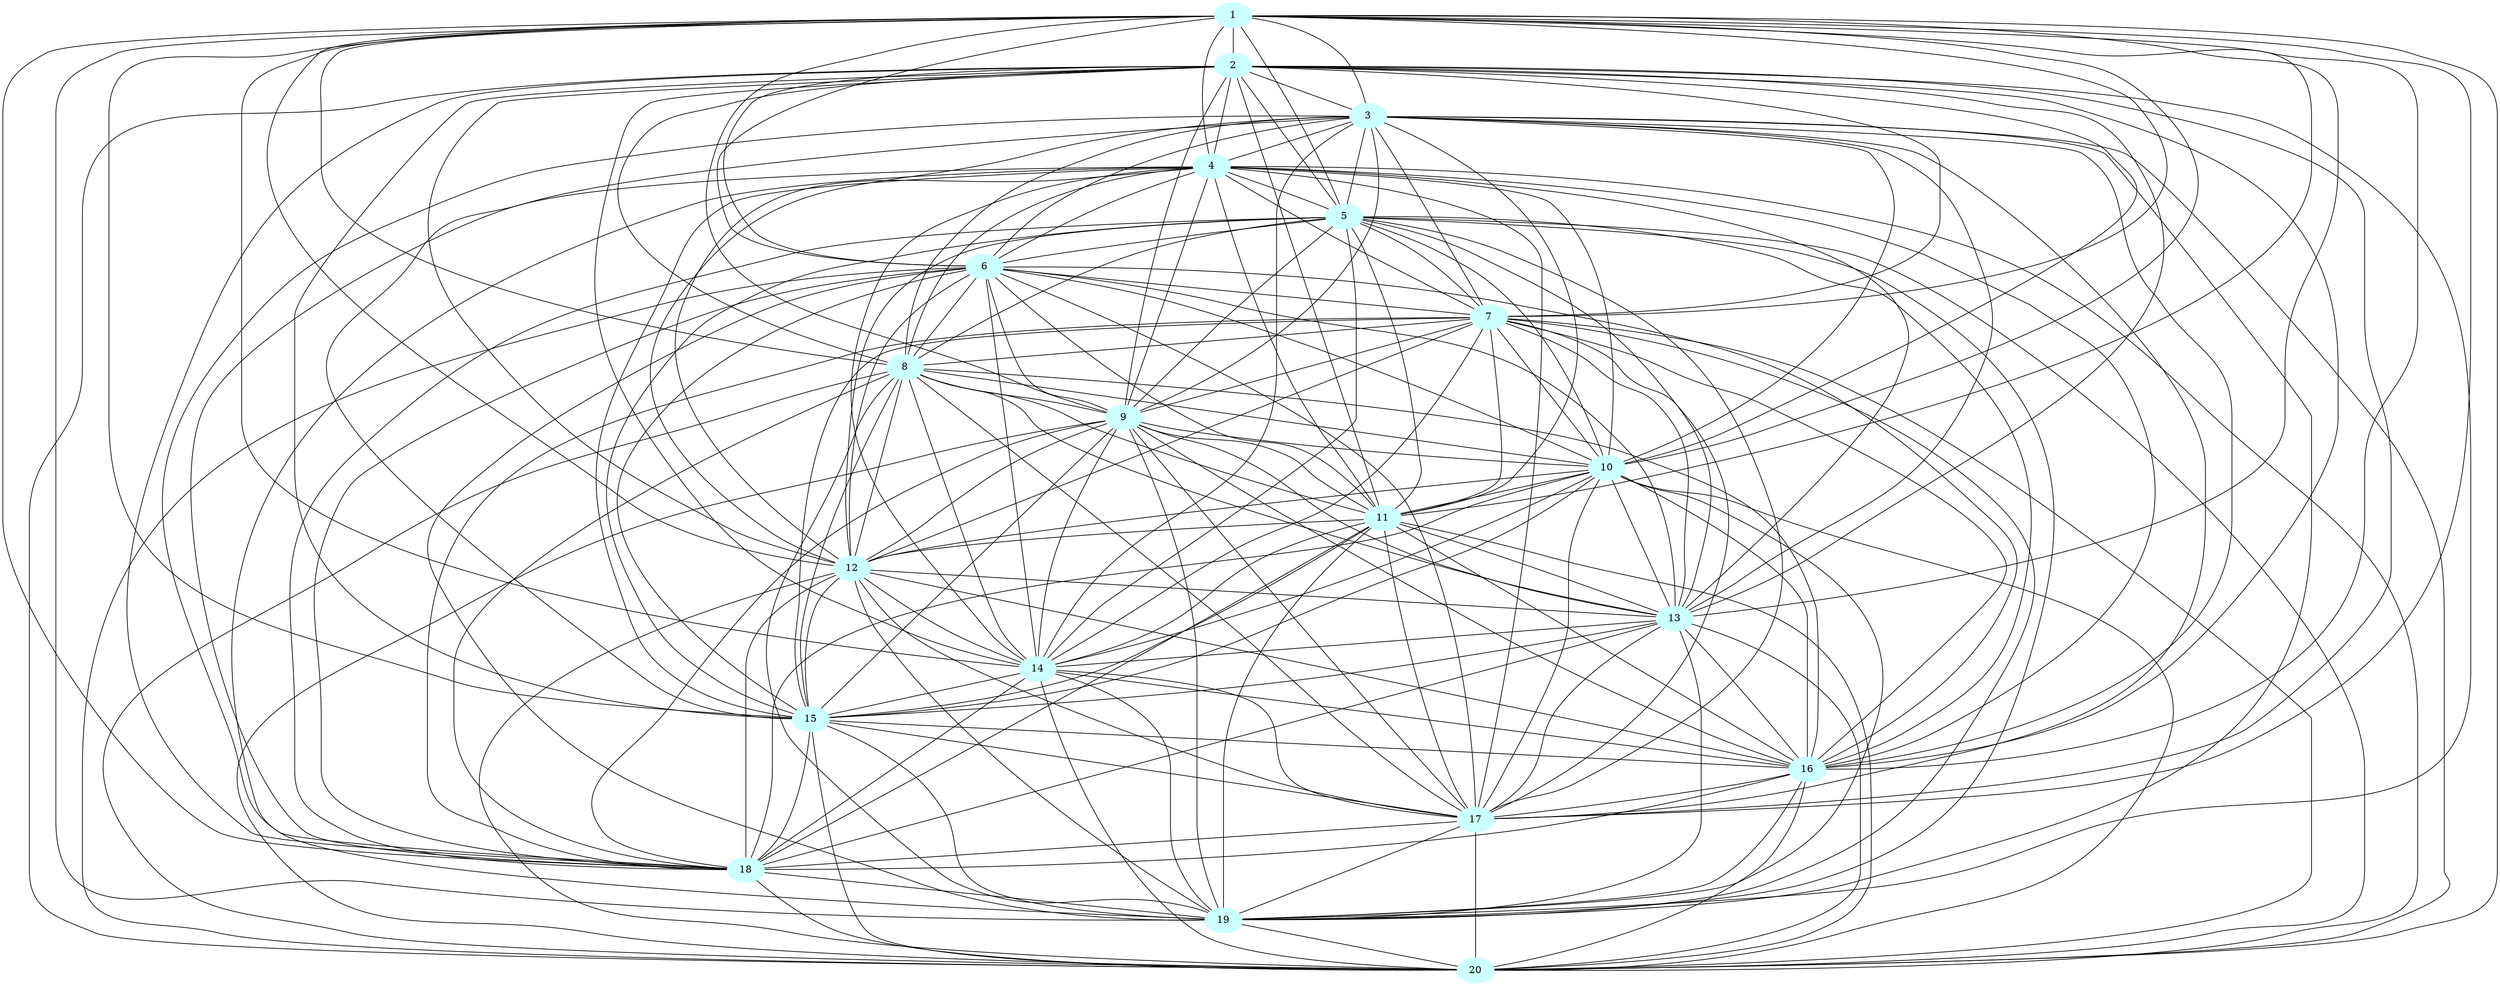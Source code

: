 graph G {
    1 [style=filled, color="#CCFFFF"];
    2 [style=filled, color="#CCFFFF"];
    3 [style=filled, color="#CCFFFF"];
    4 [style=filled, color="#CCFFFF"];
    5 [style=filled, color="#CCFFFF"];
    6 [style=filled, color="#CCFFFF"];
    7 [style=filled, color="#CCFFFF"];
    8 [style=filled, color="#CCFFFF"];
    9 [style=filled, color="#CCFFFF"];
    10 [style=filled, color="#CCFFFF"];
    11 [style=filled, color="#CCFFFF"];
    12 [style=filled, color="#CCFFFF"];
    13 [style=filled, color="#CCFFFF"];
    14 [style=filled, color="#CCFFFF"];
    15 [style=filled, color="#CCFFFF"];
    16 [style=filled, color="#CCFFFF"];
    17 [style=filled, color="#CCFFFF"];
    18 [style=filled, color="#CCFFFF"];
    19 [style=filled, color="#CCFFFF"];
    20 [style=filled, color="#CCFFFF"];
    1 -- 2 [len= 5]
    1 -- 3 [len= 5]
    1 -- 4 [len= 3]
    1 -- 5 [len= 4]
    1 -- 6 [len= 3]
    1 -- 7 [len= 4]
    1 -- 8 [len= 3]
    1 -- 9 [len= 4]
    1 -- 10 [len= 5]
    1 -- 11 [len= 4]
    1 -- 12 [len= 5]
    1 -- 13 [len= 4]
    1 -- 14 [len= 5]
    1 -- 15 [len= 5]
    1 -- 16 [len= 4]
    1 -- 17 [len= 3]
    1 -- 18 [len= 3]
    1 -- 19 [len= 3]
    1 -- 20 [len= 4]
    2 -- 3 [len= 4]
    2 -- 4 [len= 4]
    2 -- 5 [len= 5]
    2 -- 6 [len= 4]
    2 -- 7 [len= 4]
    2 -- 8 [len= 4]
    2 -- 9 [len= 3]
    2 -- 10 [len= 4]
    2 -- 11 [len= 4]
    2 -- 12 [len= 5]
    2 -- 13 [len= 3]
    2 -- 14 [len= 4]
    2 -- 15 [len= 5]
    2 -- 16 [len= 3]
    2 -- 17 [len= 3]
    2 -- 18 [len= 4]
    2 -- 19 [len= 3]
    2 -- 20 [len= 3]
    3 -- 4 [len= 4]
    3 -- 5 [len= 5]
    3 -- 6 [len= 4]
    3 -- 7 [len= 4]
    3 -- 8 [len= 4]
    3 -- 9 [len= 4]
    3 -- 10 [len= 3]
    3 -- 11 [len= 4]
    3 -- 12 [len= 5]
    3 -- 13 [len= 3]
    3 -- 14 [len= 3]
    3 -- 15 [len= 5]
    3 -- 16 [len= 3]
    3 -- 17 [len= 4]
    3 -- 18 [len= 4]
    3 -- 19 [len= 3]
    3 -- 20 [len= 4]
    4 -- 5 [len= 4]
    4 -- 6 [len= 3]
    4 -- 7 [len= 4]
    4 -- 8 [len= 3]
    4 -- 9 [len= 3]
    4 -- 10 [len= 4]
    4 -- 11 [len= 4]
    4 -- 12 [len= 4]
    4 -- 13 [len= 3]
    4 -- 14 [len= 4]
    4 -- 15 [len= 4]
    4 -- 16 [len= 3]
    4 -- 17 [len= 3]
    4 -- 18 [len= 3]
    4 -- 19 [len= 2]
    4 -- 20 [len= 3]
    5 -- 6 [len= 4]
    5 -- 7 [len= 3]
    5 -- 8 [len= 4]
    5 -- 9 [len= 4]
    5 -- 10 [len= 5]
    5 -- 11 [len= 3]
    5 -- 12 [len= 3]
    5 -- 13 [len= 4]
    5 -- 14 [len= 5]
    5 -- 15 [len= 3]
    5 -- 16 [len= 4]
    5 -- 17 [len= 3]
    5 -- 18 [len= 3]
    5 -- 19 [len= 4]
    5 -- 20 [len= 4]
    6 -- 7 [len= 3]
    6 -- 8 [len= 3]
    6 -- 9 [len= 3]
    6 -- 10 [len= 4]
    6 -- 11 [len= 3]
    6 -- 12 [len= 4]
    6 -- 13 [len= 3]
    6 -- 14 [len= 4]
    6 -- 15 [len= 4]
    6 -- 16 [len= 3]
    6 -- 17 [len= 2]
    6 -- 18 [len= 3]
    6 -- 19 [len= 3]
    6 -- 20 [len= 3]
    7 -- 8 [len= 3]
    7 -- 9 [len= 4]
    7 -- 10 [len= 4]
    7 -- 11 [len= 3]
    7 -- 12 [len= 3]
    7 -- 13 [len= 4]
    7 -- 14 [len= 4]
    7 -- 15 [len= 3]
    7 -- 16 [len= 4]
    7 -- 17 [len= 3]
    7 -- 18 [len= 3]
    7 -- 19 [len= 3]
    7 -- 20 [len= 4]
    8 -- 9 [len= 3]
    8 -- 10 [len= 4]
    8 -- 11 [len= 3]
    8 -- 12 [len= 4]
    8 -- 13 [len= 3]
    8 -- 14 [len= 4]
    8 -- 15 [len= 3]
    8 -- 16 [len= 3]
    8 -- 17 [len= 3]
    8 -- 18 [len= 3]
    8 -- 19 [len= 2]
    8 -- 20 [len= 3]
    9 -- 10 [len= 3]
    9 -- 11 [len= 3]
    9 -- 12 [len= 4]
    9 -- 13 [len= 2]
    9 -- 14 [len= 4]
    9 -- 15 [len= 4]
    9 -- 16 [len= 2]
    9 -- 17 [len= 3]
    9 -- 18 [len= 4]
    9 -- 19 [len= 3]
    9 -- 20 [len= 2]
    10 -- 11 [len= 3]
    10 -- 12 [len= 4]
    10 -- 13 [len= 4]
    10 -- 14 [len= 3]
    10 -- 15 [len= 4]
    10 -- 16 [len= 4]
    10 -- 17 [len= 4]
    10 -- 18 [len= 4]
    10 -- 19 [len= 3]
    10 -- 20 [len= 4]
    11 -- 12 [len= 3]
    11 -- 13 [len= 3]
    11 -- 14 [len= 3]
    11 -- 15 [len= 3]
    11 -- 16 [len= 3]
    11 -- 17 [len= 3]
    11 -- 18 [len= 3]
    11 -- 19 [len= 3]
    11 -- 20 [len= 3]
    12 -- 13 [len= 4]
    12 -- 14 [len= 5]
    12 -- 15 [len= 3]
    12 -- 16 [len= 4]
    12 -- 17 [len= 4]
    12 -- 18 [len= 4]
    12 -- 19 [len= 4]
    12 -- 20 [len= 4]
    13 -- 14 [len= 4]
    13 -- 15 [len= 4]
    13 -- 16 [len= 2]
    13 -- 17 [len= 2]
    13 -- 18 [len= 4]
    13 -- 19 [len= 2]
    13 -- 20 [len= 3]
    14 -- 15 [len= 5]
    14 -- 16 [len= 4]
    14 -- 17 [len= 4]
    14 -- 18 [len= 4]
    14 -- 19 [len= 3]
    14 -- 20 [len= 4]
    15 -- 16 [len= 4]
    15 -- 17 [len= 4]
    15 -- 18 [len= 4]
    15 -- 19 [len= 4]
    15 -- 20 [len= 4]
    16 -- 17 [len= 2]
    16 -- 18 [len= 4]
    16 -- 19 [len= 2]
    16 -- 20 [len= 2]
    17 -- 18 [len= 3]
    17 -- 19 [len= 2]
    17 -- 20 [len= 2]
    18 -- 19 [len= 3]
    18 -- 20 [len= 4]
    19 -- 20 [len= 2]
}
